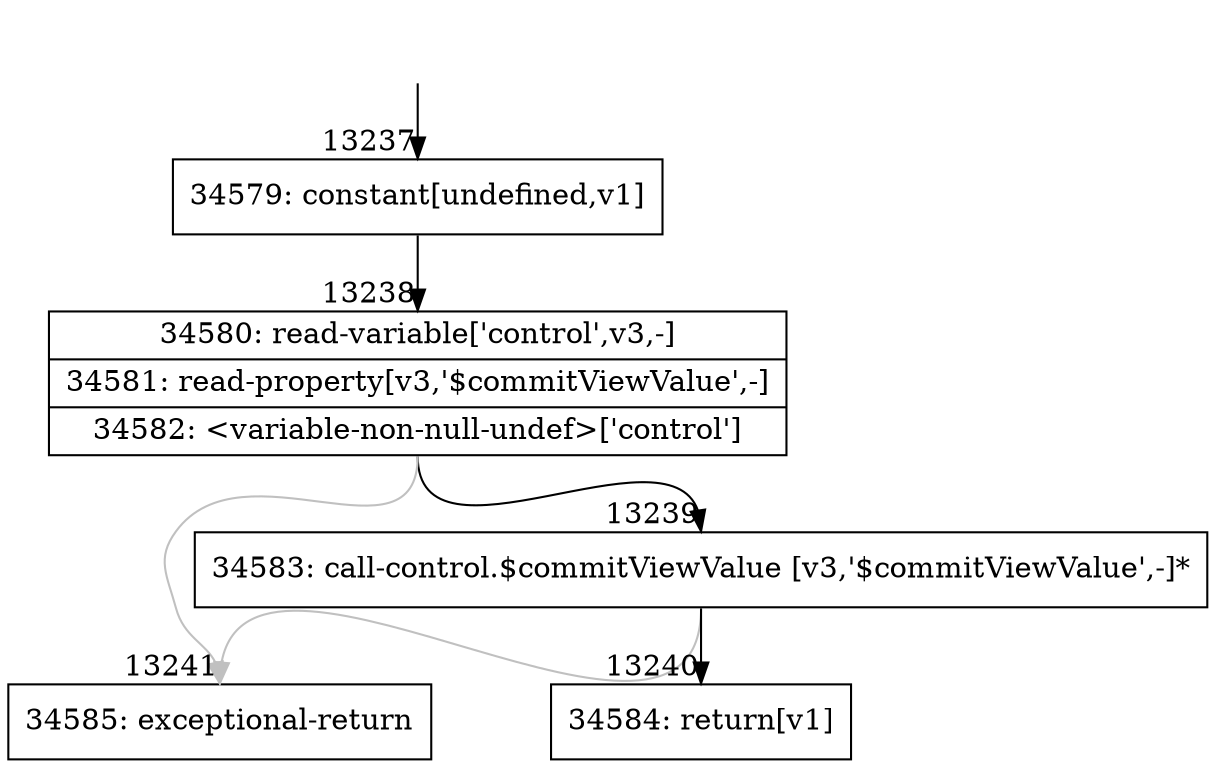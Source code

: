 digraph {
rankdir="TD"
BB_entry1027[shape=none,label=""];
BB_entry1027 -> BB13237 [tailport=s, headport=n, headlabel="    13237"]
BB13237 [shape=record label="{34579: constant[undefined,v1]}" ] 
BB13237 -> BB13238 [tailport=s, headport=n, headlabel="      13238"]
BB13238 [shape=record label="{34580: read-variable['control',v3,-]|34581: read-property[v3,'$commitViewValue',-]|34582: \<variable-non-null-undef\>['control']}" ] 
BB13238 -> BB13239 [tailport=s, headport=n, headlabel="      13239"]
BB13238 -> BB13241 [tailport=s, headport=n, color=gray, headlabel="      13241"]
BB13239 [shape=record label="{34583: call-control.$commitViewValue [v3,'$commitViewValue',-]*}" ] 
BB13239 -> BB13240 [tailport=s, headport=n, headlabel="      13240"]
BB13239 -> BB13241 [tailport=s, headport=n, color=gray]
BB13240 [shape=record label="{34584: return[v1]}" ] 
BB13241 [shape=record label="{34585: exceptional-return}" ] 
//#$~ 19967
}
